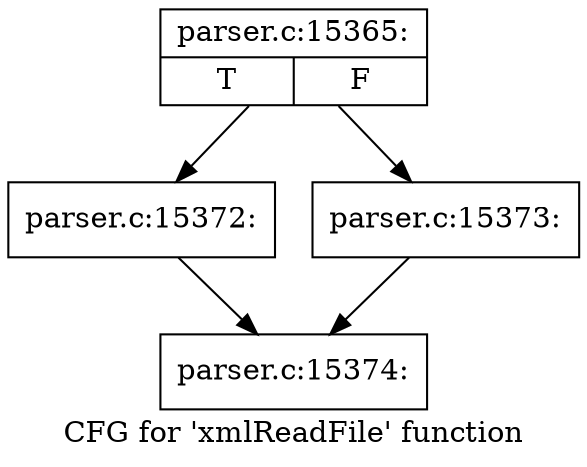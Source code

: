 digraph "CFG for 'xmlReadFile' function" {
	label="CFG for 'xmlReadFile' function";

	Node0x4a5da00 [shape=record,label="{parser.c:15365:|{<s0>T|<s1>F}}"];
	Node0x4a5da00 -> Node0x4a5eec0;
	Node0x4a5da00 -> Node0x4a5ef10;
	Node0x4a5eec0 [shape=record,label="{parser.c:15372:}"];
	Node0x4a5eec0 -> Node0x4a5d5f0;
	Node0x4a5ef10 [shape=record,label="{parser.c:15373:}"];
	Node0x4a5ef10 -> Node0x4a5d5f0;
	Node0x4a5d5f0 [shape=record,label="{parser.c:15374:}"];
}
